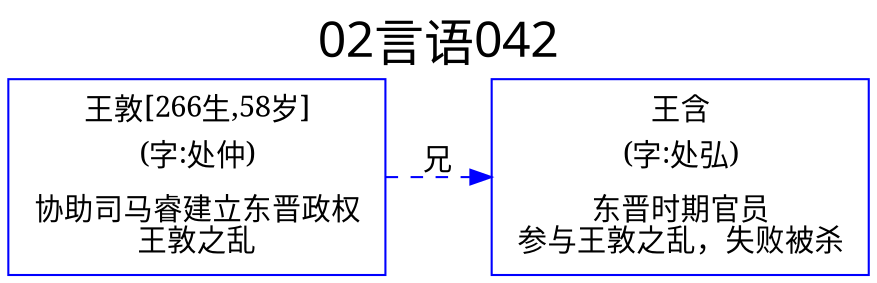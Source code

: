 
digraph
{
	rankdir = "LR";
	ranksep = 0.5;
	label = "02言语042";
	labelloc = "t";
	fontsize = "24";
	fontname = "SimHei";

	graph [style="filled", color="lightgrey"];
	node [fontname="SimSun"];
	edge [fontname="SimSun"];

	王敦 [shape="box", color="blue", label=<<table border="0" cellborder="0"><tr><td>王敦[266生,58岁]</td></tr><tr><td>(字:处仲)</td></tr><tr><td></td></tr><tr><td>协助司马睿建立东晋政权<br/>王敦之乱<br/></td></tr></table>>];
	王含 [shape="box", color="blue", label=<<table border="0" cellborder="0"><tr><td>王含</td></tr><tr><td>(字:处弘)</td></tr><tr><td></td></tr><tr><td>东晋时期官员<br/>参与王敦之乱，失败被杀<br/></td></tr></table>>];

	王敦 -> 王含 [label="兄", style=dashed, color="blue"];


}
